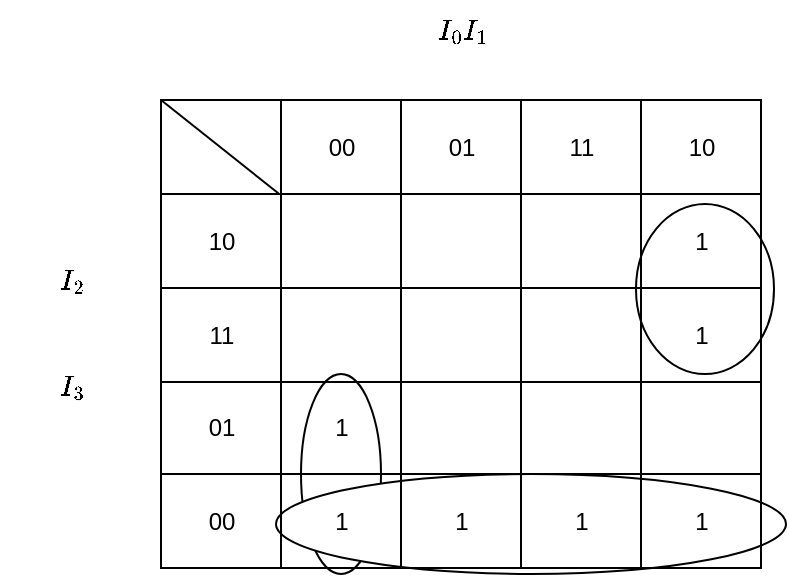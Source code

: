 <mxGraphModel dx="1009" dy="0" grid="1" gridSize="10" guides="1" tooltips="1" connect="1" arrows="1" fold="1" page="1" pageScale="1" pageWidth="827" pageHeight="1169" math="1" shadow="0"><root><mxCell id="0"/><mxCell id="1" parent="0"/><mxCell id="238" value="" style="ellipse;whiteSpace=wrap;html=1;labelBorderColor=#3AF0A7;" parent="1" vertex="1"><mxGeometry x="352.5" y="663" width="40" height="100" as="geometry"/></mxCell><mxCell id="273" value="" style="ellipse;whiteSpace=wrap;html=1;labelBorderColor=#3AF0A7;" parent="1" vertex="1"><mxGeometry x="340" y="713" width="255" height="50" as="geometry"/></mxCell><mxCell id="274" value="" style="ellipse;whiteSpace=wrap;html=1;labelBorderColor=#3AF0A7;" parent="1" vertex="1"><mxGeometry x="520" y="578" width="69" height="85" as="geometry"/></mxCell><mxCell id="310" value="" style="childLayout=tableLayout;recursiveResize=0;shadow=0;fillColor=none;" parent="1" vertex="1"><mxGeometry x="282.5" y="526" width="300" height="234" as="geometry"/></mxCell><mxCell id="311" style="shape=tableRow;horizontal=0;startSize=0;swimlaneHead=0;swimlaneBody=0;top=0;left=0;bottom=0;right=0;dropTarget=0;collapsible=0;recursiveResize=0;expand=0;fontStyle=0;fillColor=none;strokeColor=inherit;" parent="310" vertex="1"><mxGeometry width="300" height="47" as="geometry"/></mxCell><mxCell id="312" style="connectable=0;recursiveResize=0;strokeColor=inherit;fillColor=none;align=center;whiteSpace=wrap;html=1;flipH=0;" parent="311" vertex="1"><mxGeometry width="60" height="47" as="geometry"><mxRectangle width="60" height="47" as="alternateBounds"/></mxGeometry></mxCell><mxCell id="313" value="00" style="connectable=0;recursiveResize=0;strokeColor=inherit;fillColor=none;align=center;whiteSpace=wrap;html=1;" parent="311" vertex="1"><mxGeometry x="60" width="60" height="47" as="geometry"><mxRectangle width="60" height="47" as="alternateBounds"/></mxGeometry></mxCell><mxCell id="314" value="01" style="connectable=0;recursiveResize=0;strokeColor=inherit;fillColor=none;align=center;whiteSpace=wrap;html=1;" parent="311" vertex="1"><mxGeometry x="120" width="60" height="47" as="geometry"><mxRectangle width="60" height="47" as="alternateBounds"/></mxGeometry></mxCell><mxCell id="315" value="11" style="connectable=0;recursiveResize=0;strokeColor=inherit;fillColor=none;align=center;whiteSpace=wrap;html=1;" parent="311" vertex="1"><mxGeometry x="180" width="60" height="47" as="geometry"><mxRectangle width="60" height="47" as="alternateBounds"/></mxGeometry></mxCell><mxCell id="316" value="10" style="connectable=0;recursiveResize=0;strokeColor=inherit;fillColor=none;align=center;whiteSpace=wrap;html=1;" parent="311" vertex="1"><mxGeometry x="240" width="60" height="47" as="geometry"><mxRectangle width="60" height="47" as="alternateBounds"/></mxGeometry></mxCell><mxCell id="317" style="shape=tableRow;horizontal=0;startSize=0;swimlaneHead=0;swimlaneBody=0;top=0;left=0;bottom=0;right=0;dropTarget=0;collapsible=0;recursiveResize=0;expand=0;fontStyle=0;fillColor=none;strokeColor=inherit;" parent="310" vertex="1"><mxGeometry y="47" width="300" height="47" as="geometry"/></mxCell><mxCell id="318" value="10" style="connectable=0;recursiveResize=0;strokeColor=inherit;fillColor=none;align=center;whiteSpace=wrap;html=1;" parent="317" vertex="1"><mxGeometry width="60" height="47" as="geometry"><mxRectangle width="60" height="47" as="alternateBounds"/></mxGeometry></mxCell><mxCell id="319" style="connectable=0;recursiveResize=0;strokeColor=inherit;fillColor=none;align=center;whiteSpace=wrap;html=1;" parent="317" vertex="1"><mxGeometry x="60" width="60" height="47" as="geometry"><mxRectangle width="60" height="47" as="alternateBounds"/></mxGeometry></mxCell><mxCell id="320" value="" style="connectable=0;recursiveResize=0;strokeColor=inherit;fillColor=none;align=center;whiteSpace=wrap;html=1;" parent="317" vertex="1"><mxGeometry x="120" width="60" height="47" as="geometry"><mxRectangle width="60" height="47" as="alternateBounds"/></mxGeometry></mxCell><mxCell id="321" style="connectable=0;recursiveResize=0;strokeColor=inherit;fillColor=none;align=center;whiteSpace=wrap;html=1;" parent="317" vertex="1"><mxGeometry x="180" width="60" height="47" as="geometry"><mxRectangle width="60" height="47" as="alternateBounds"/></mxGeometry></mxCell><mxCell id="322" value="1" style="connectable=0;recursiveResize=0;strokeColor=inherit;fillColor=none;align=center;whiteSpace=wrap;html=1;" parent="317" vertex="1"><mxGeometry x="240" width="60" height="47" as="geometry"><mxRectangle width="60" height="47" as="alternateBounds"/></mxGeometry></mxCell><mxCell id="323" value="" style="shape=tableRow;horizontal=0;startSize=0;swimlaneHead=0;swimlaneBody=0;top=0;left=0;bottom=0;right=0;dropTarget=0;collapsible=0;recursiveResize=0;expand=0;fontStyle=0;fillColor=none;strokeColor=inherit;" parent="310" vertex="1"><mxGeometry y="94" width="300" height="47" as="geometry"/></mxCell><mxCell id="324" value="11" style="connectable=0;recursiveResize=0;strokeColor=inherit;fillColor=none;align=center;whiteSpace=wrap;html=1;" parent="323" vertex="1"><mxGeometry width="60" height="47" as="geometry"><mxRectangle width="60" height="47" as="alternateBounds"/></mxGeometry></mxCell><mxCell id="325" value="" style="connectable=0;recursiveResize=0;strokeColor=inherit;fillColor=none;align=center;whiteSpace=wrap;html=1;" parent="323" vertex="1"><mxGeometry x="60" width="60" height="47" as="geometry"><mxRectangle width="60" height="47" as="alternateBounds"/></mxGeometry></mxCell><mxCell id="326" value="" style="connectable=0;recursiveResize=0;strokeColor=inherit;fillColor=none;align=center;whiteSpace=wrap;html=1;" parent="323" vertex="1"><mxGeometry x="120" width="60" height="47" as="geometry"><mxRectangle width="60" height="47" as="alternateBounds"/></mxGeometry></mxCell><mxCell id="327" value="" style="connectable=0;recursiveResize=0;strokeColor=inherit;fillColor=none;align=center;whiteSpace=wrap;html=1;" parent="323" vertex="1"><mxGeometry x="180" width="60" height="47" as="geometry"><mxRectangle width="60" height="47" as="alternateBounds"/></mxGeometry></mxCell><mxCell id="328" value="1" style="connectable=0;recursiveResize=0;strokeColor=inherit;fillColor=none;align=center;whiteSpace=wrap;html=1;" parent="323" vertex="1"><mxGeometry x="240" width="60" height="47" as="geometry"><mxRectangle width="60" height="47" as="alternateBounds"/></mxGeometry></mxCell><mxCell id="329" style="shape=tableRow;horizontal=0;startSize=0;swimlaneHead=0;swimlaneBody=0;top=0;left=0;bottom=0;right=0;dropTarget=0;collapsible=0;recursiveResize=0;expand=0;fontStyle=0;fillColor=none;strokeColor=inherit;" parent="310" vertex="1"><mxGeometry y="141" width="300" height="46" as="geometry"/></mxCell><mxCell id="330" value="01" style="connectable=0;recursiveResize=0;strokeColor=inherit;fillColor=none;align=center;whiteSpace=wrap;html=1;" parent="329" vertex="1"><mxGeometry width="60" height="46" as="geometry"><mxRectangle width="60" height="46" as="alternateBounds"/></mxGeometry></mxCell><mxCell id="331" value="1" style="connectable=0;recursiveResize=0;strokeColor=inherit;fillColor=none;align=center;whiteSpace=wrap;html=1;" parent="329" vertex="1"><mxGeometry x="60" width="60" height="46" as="geometry"><mxRectangle width="60" height="46" as="alternateBounds"/></mxGeometry></mxCell><mxCell id="332" value="" style="connectable=0;recursiveResize=0;strokeColor=inherit;fillColor=none;align=center;whiteSpace=wrap;html=1;" parent="329" vertex="1"><mxGeometry x="120" width="60" height="46" as="geometry"><mxRectangle width="60" height="46" as="alternateBounds"/></mxGeometry></mxCell><mxCell id="333" value="" style="connectable=0;recursiveResize=0;strokeColor=inherit;fillColor=none;align=center;whiteSpace=wrap;html=1;" parent="329" vertex="1"><mxGeometry x="180" width="60" height="46" as="geometry"><mxRectangle width="60" height="46" as="alternateBounds"/></mxGeometry></mxCell><mxCell id="334" style="connectable=0;recursiveResize=0;strokeColor=inherit;fillColor=none;align=center;whiteSpace=wrap;html=1;" parent="329" vertex="1"><mxGeometry x="240" width="60" height="46" as="geometry"><mxRectangle width="60" height="46" as="alternateBounds"/></mxGeometry></mxCell><mxCell id="335" style="shape=tableRow;horizontal=0;startSize=0;swimlaneHead=0;swimlaneBody=0;top=0;left=0;bottom=0;right=0;dropTarget=0;collapsible=0;recursiveResize=0;expand=0;fontStyle=0;fillColor=none;strokeColor=inherit;" parent="310" vertex="1"><mxGeometry y="187" width="300" height="47" as="geometry"/></mxCell><mxCell id="336" value="00" style="connectable=0;recursiveResize=0;strokeColor=inherit;fillColor=none;align=center;whiteSpace=wrap;html=1;" parent="335" vertex="1"><mxGeometry width="60" height="47" as="geometry"><mxRectangle width="60" height="47" as="alternateBounds"/></mxGeometry></mxCell><mxCell id="337" value="1" style="connectable=0;recursiveResize=0;strokeColor=inherit;fillColor=none;align=center;whiteSpace=wrap;html=1;" parent="335" vertex="1"><mxGeometry x="60" width="60" height="47" as="geometry"><mxRectangle width="60" height="47" as="alternateBounds"/></mxGeometry></mxCell><mxCell id="338" value="1" style="connectable=0;recursiveResize=0;strokeColor=inherit;fillColor=none;align=center;whiteSpace=wrap;html=1;" parent="335" vertex="1"><mxGeometry x="120" width="60" height="47" as="geometry"><mxRectangle width="60" height="47" as="alternateBounds"/></mxGeometry></mxCell><mxCell id="339" value="1" style="connectable=0;recursiveResize=0;strokeColor=inherit;fillColor=none;align=center;whiteSpace=wrap;html=1;" parent="335" vertex="1"><mxGeometry x="180" width="60" height="47" as="geometry"><mxRectangle width="60" height="47" as="alternateBounds"/></mxGeometry></mxCell><mxCell id="340" value="1" style="connectable=0;recursiveResize=0;strokeColor=inherit;fillColor=none;align=center;whiteSpace=wrap;html=1;" parent="335" vertex="1"><mxGeometry x="240" width="60" height="47" as="geometry"><mxRectangle width="60" height="47" as="alternateBounds"/></mxGeometry></mxCell><mxCell id="341" value="" style="endArrow=none;html=1;exitX=0;exitY=0;exitDx=0;exitDy=0;entryX=0.196;entryY=-0.005;entryDx=0;entryDy=0;entryPerimeter=0;" parent="310" source="311" target="317" edge="1"><mxGeometry width="50" height="50" relative="1" as="geometry"><mxPoint x="-20" y="-40" as="sourcePoint"/><mxPoint x="30" y="-90" as="targetPoint"/></mxGeometry></mxCell><mxCell id="342" value="$$I_0I_1$$" style="text;html=1;align=center;verticalAlign=middle;resizable=0;points=[];autosize=1;strokeColor=none;fillColor=none;" parent="1" vertex="1"><mxGeometry x="392.5" y="476" width="80" height="30" as="geometry"/></mxCell><mxCell id="343" value="$$I_2 $$&lt;br&gt;$$I_3$$" style="text;html=1;align=center;verticalAlign=middle;resizable=0;points=[];autosize=1;strokeColor=none;fillColor=none;flipV=1;fontStyle=4;textDirection=ltr;horizontal=1;" parent="1" vertex="1"><mxGeometry x="202.5" y="623" width="70" height="40" as="geometry"/></mxCell></root></mxGraphModel>